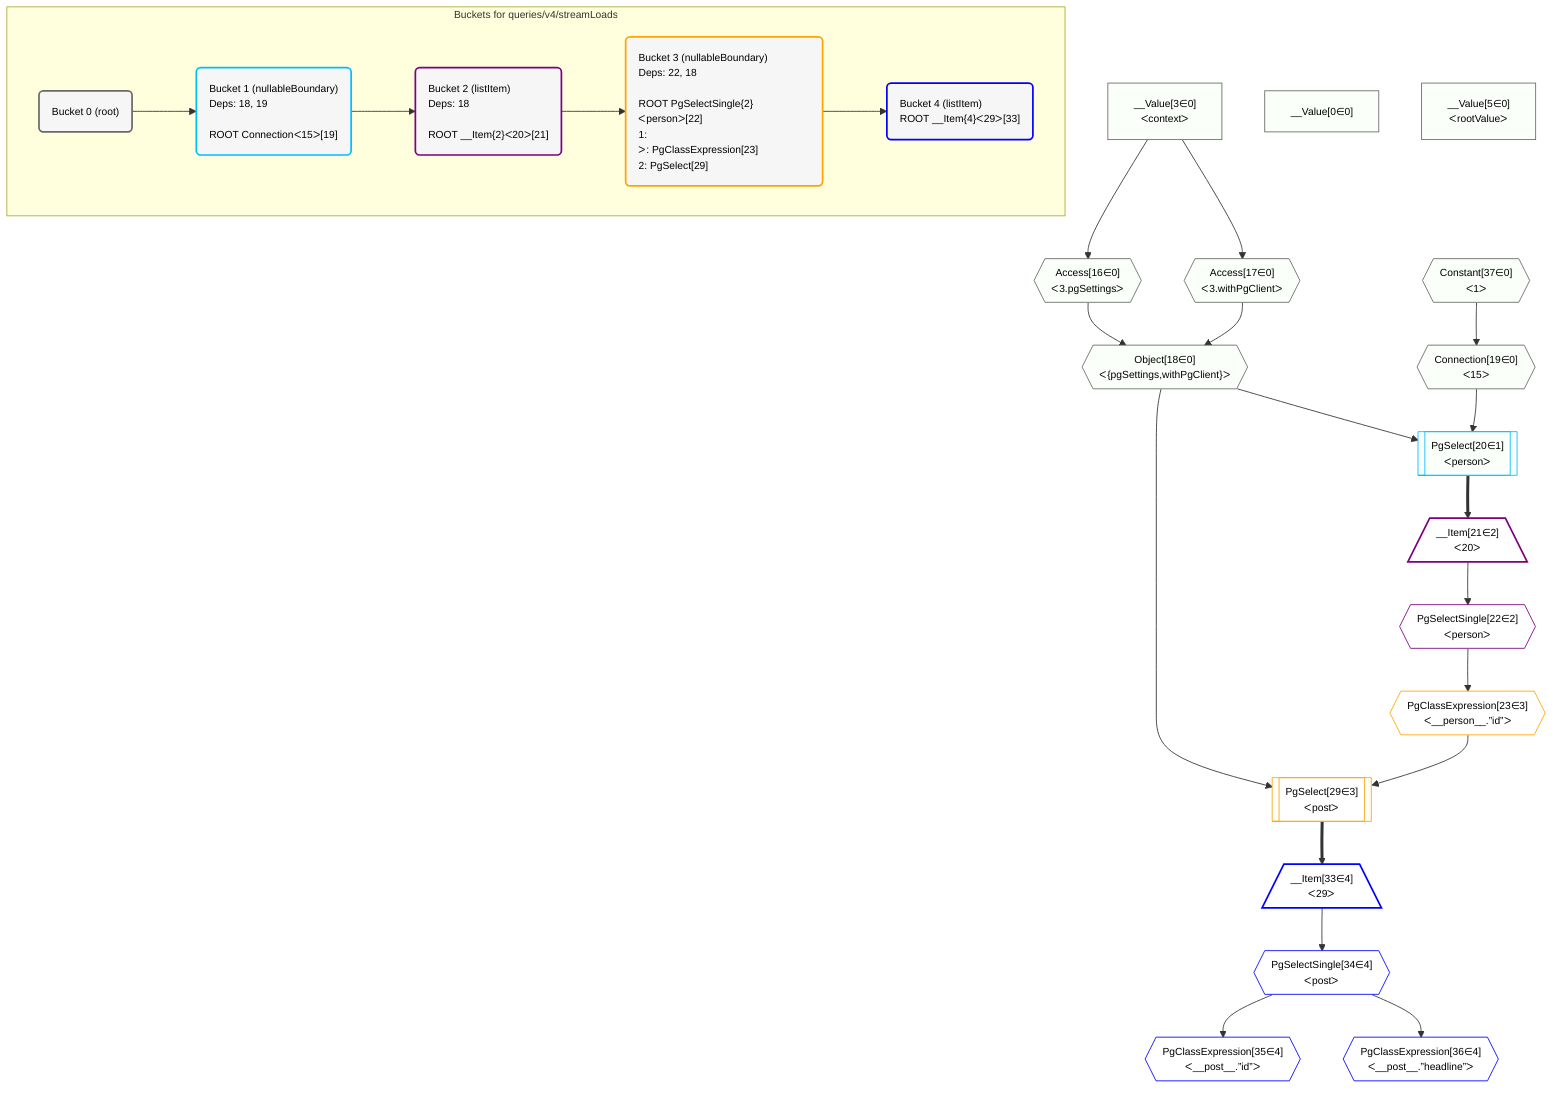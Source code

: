 %%{init: {'themeVariables': { 'fontSize': '12px'}}}%%
graph TD
    classDef path fill:#eee,stroke:#000,color:#000
    classDef plan fill:#fff,stroke-width:1px,color:#000
    classDef itemplan fill:#fff,stroke-width:2px,color:#000
    classDef unbatchedplan fill:#dff,stroke-width:1px,color:#000
    classDef sideeffectplan fill:#fcc,stroke-width:2px,color:#000
    classDef bucket fill:#f6f6f6,color:#000,stroke-width:2px,text-align:left


    %% plan dependencies
    Object18{{"Object[18∈0]<br />ᐸ{pgSettings,withPgClient}ᐳ"}}:::plan
    Access16{{"Access[16∈0]<br />ᐸ3.pgSettingsᐳ"}}:::plan
    Access17{{"Access[17∈0]<br />ᐸ3.withPgClientᐳ"}}:::plan
    Access16 & Access17 --> Object18
    __Value3["__Value[3∈0]<br />ᐸcontextᐳ"]:::plan
    __Value3 --> Access16
    __Value3 --> Access17
    Connection19{{"Connection[19∈0]<br />ᐸ15ᐳ"}}:::plan
    Constant37{{"Constant[37∈0]<br />ᐸ1ᐳ"}}:::plan
    Constant37 --> Connection19
    __Value0["__Value[0∈0]"]:::plan
    __Value5["__Value[5∈0]<br />ᐸrootValueᐳ"]:::plan
    PgSelect20[["PgSelect[20∈1]<br />ᐸpersonᐳ"]]:::plan
    Object18 & Connection19 --> PgSelect20
    __Item21[/"__Item[21∈2]<br />ᐸ20ᐳ"\]:::itemplan
    PgSelect20 ==> __Item21
    PgSelectSingle22{{"PgSelectSingle[22∈2]<br />ᐸpersonᐳ"}}:::plan
    __Item21 --> PgSelectSingle22
    PgSelect29[["PgSelect[29∈3]<br />ᐸpostᐳ"]]:::plan
    PgClassExpression23{{"PgClassExpression[23∈3]<br />ᐸ__person__.”id”ᐳ"}}:::plan
    Object18 & PgClassExpression23 --> PgSelect29
    PgSelectSingle22 --> PgClassExpression23
    __Item33[/"__Item[33∈4]<br />ᐸ29ᐳ"\]:::itemplan
    PgSelect29 ==> __Item33
    PgSelectSingle34{{"PgSelectSingle[34∈4]<br />ᐸpostᐳ"}}:::plan
    __Item33 --> PgSelectSingle34
    PgClassExpression35{{"PgClassExpression[35∈4]<br />ᐸ__post__.”id”ᐳ"}}:::plan
    PgSelectSingle34 --> PgClassExpression35
    PgClassExpression36{{"PgClassExpression[36∈4]<br />ᐸ__post__.”headline”ᐳ"}}:::plan
    PgSelectSingle34 --> PgClassExpression36

    %% define steps

    subgraph "Buckets for queries/v4/streamLoads"
    Bucket0("Bucket 0 (root)"):::bucket
    classDef bucket0 stroke:#696969
    class Bucket0,__Value0,__Value3,__Value5,Access16,Access17,Object18,Connection19,Constant37 bucket0
    Bucket1("Bucket 1 (nullableBoundary)<br />Deps: 18, 19<br /><br />ROOT Connectionᐸ15ᐳ[19]"):::bucket
    classDef bucket1 stroke:#00bfff
    class Bucket1,PgSelect20 bucket1
    Bucket2("Bucket 2 (listItem)<br />Deps: 18<br /><br />ROOT __Item{2}ᐸ20ᐳ[21]"):::bucket
    classDef bucket2 stroke:#7f007f
    class Bucket2,__Item21,PgSelectSingle22 bucket2
    Bucket3("Bucket 3 (nullableBoundary)<br />Deps: 22, 18<br /><br />ROOT PgSelectSingle{2}ᐸpersonᐳ[22]<br />1: <br />ᐳ: PgClassExpression[23]<br />2: PgSelect[29]"):::bucket
    classDef bucket3 stroke:#ffa500
    class Bucket3,PgClassExpression23,PgSelect29 bucket3
    Bucket4("Bucket 4 (listItem)<br />ROOT __Item{4}ᐸ29ᐳ[33]"):::bucket
    classDef bucket4 stroke:#0000ff
    class Bucket4,__Item33,PgSelectSingle34,PgClassExpression35,PgClassExpression36 bucket4
    Bucket0 --> Bucket1
    Bucket1 --> Bucket2
    Bucket2 --> Bucket3
    Bucket3 --> Bucket4
    classDef unary fill:#fafffa,borderWidth:8px
    class Object18,Access16,Access17,Connection19,__Value0,__Value3,__Value5,Constant37,PgSelect20 unary
    end